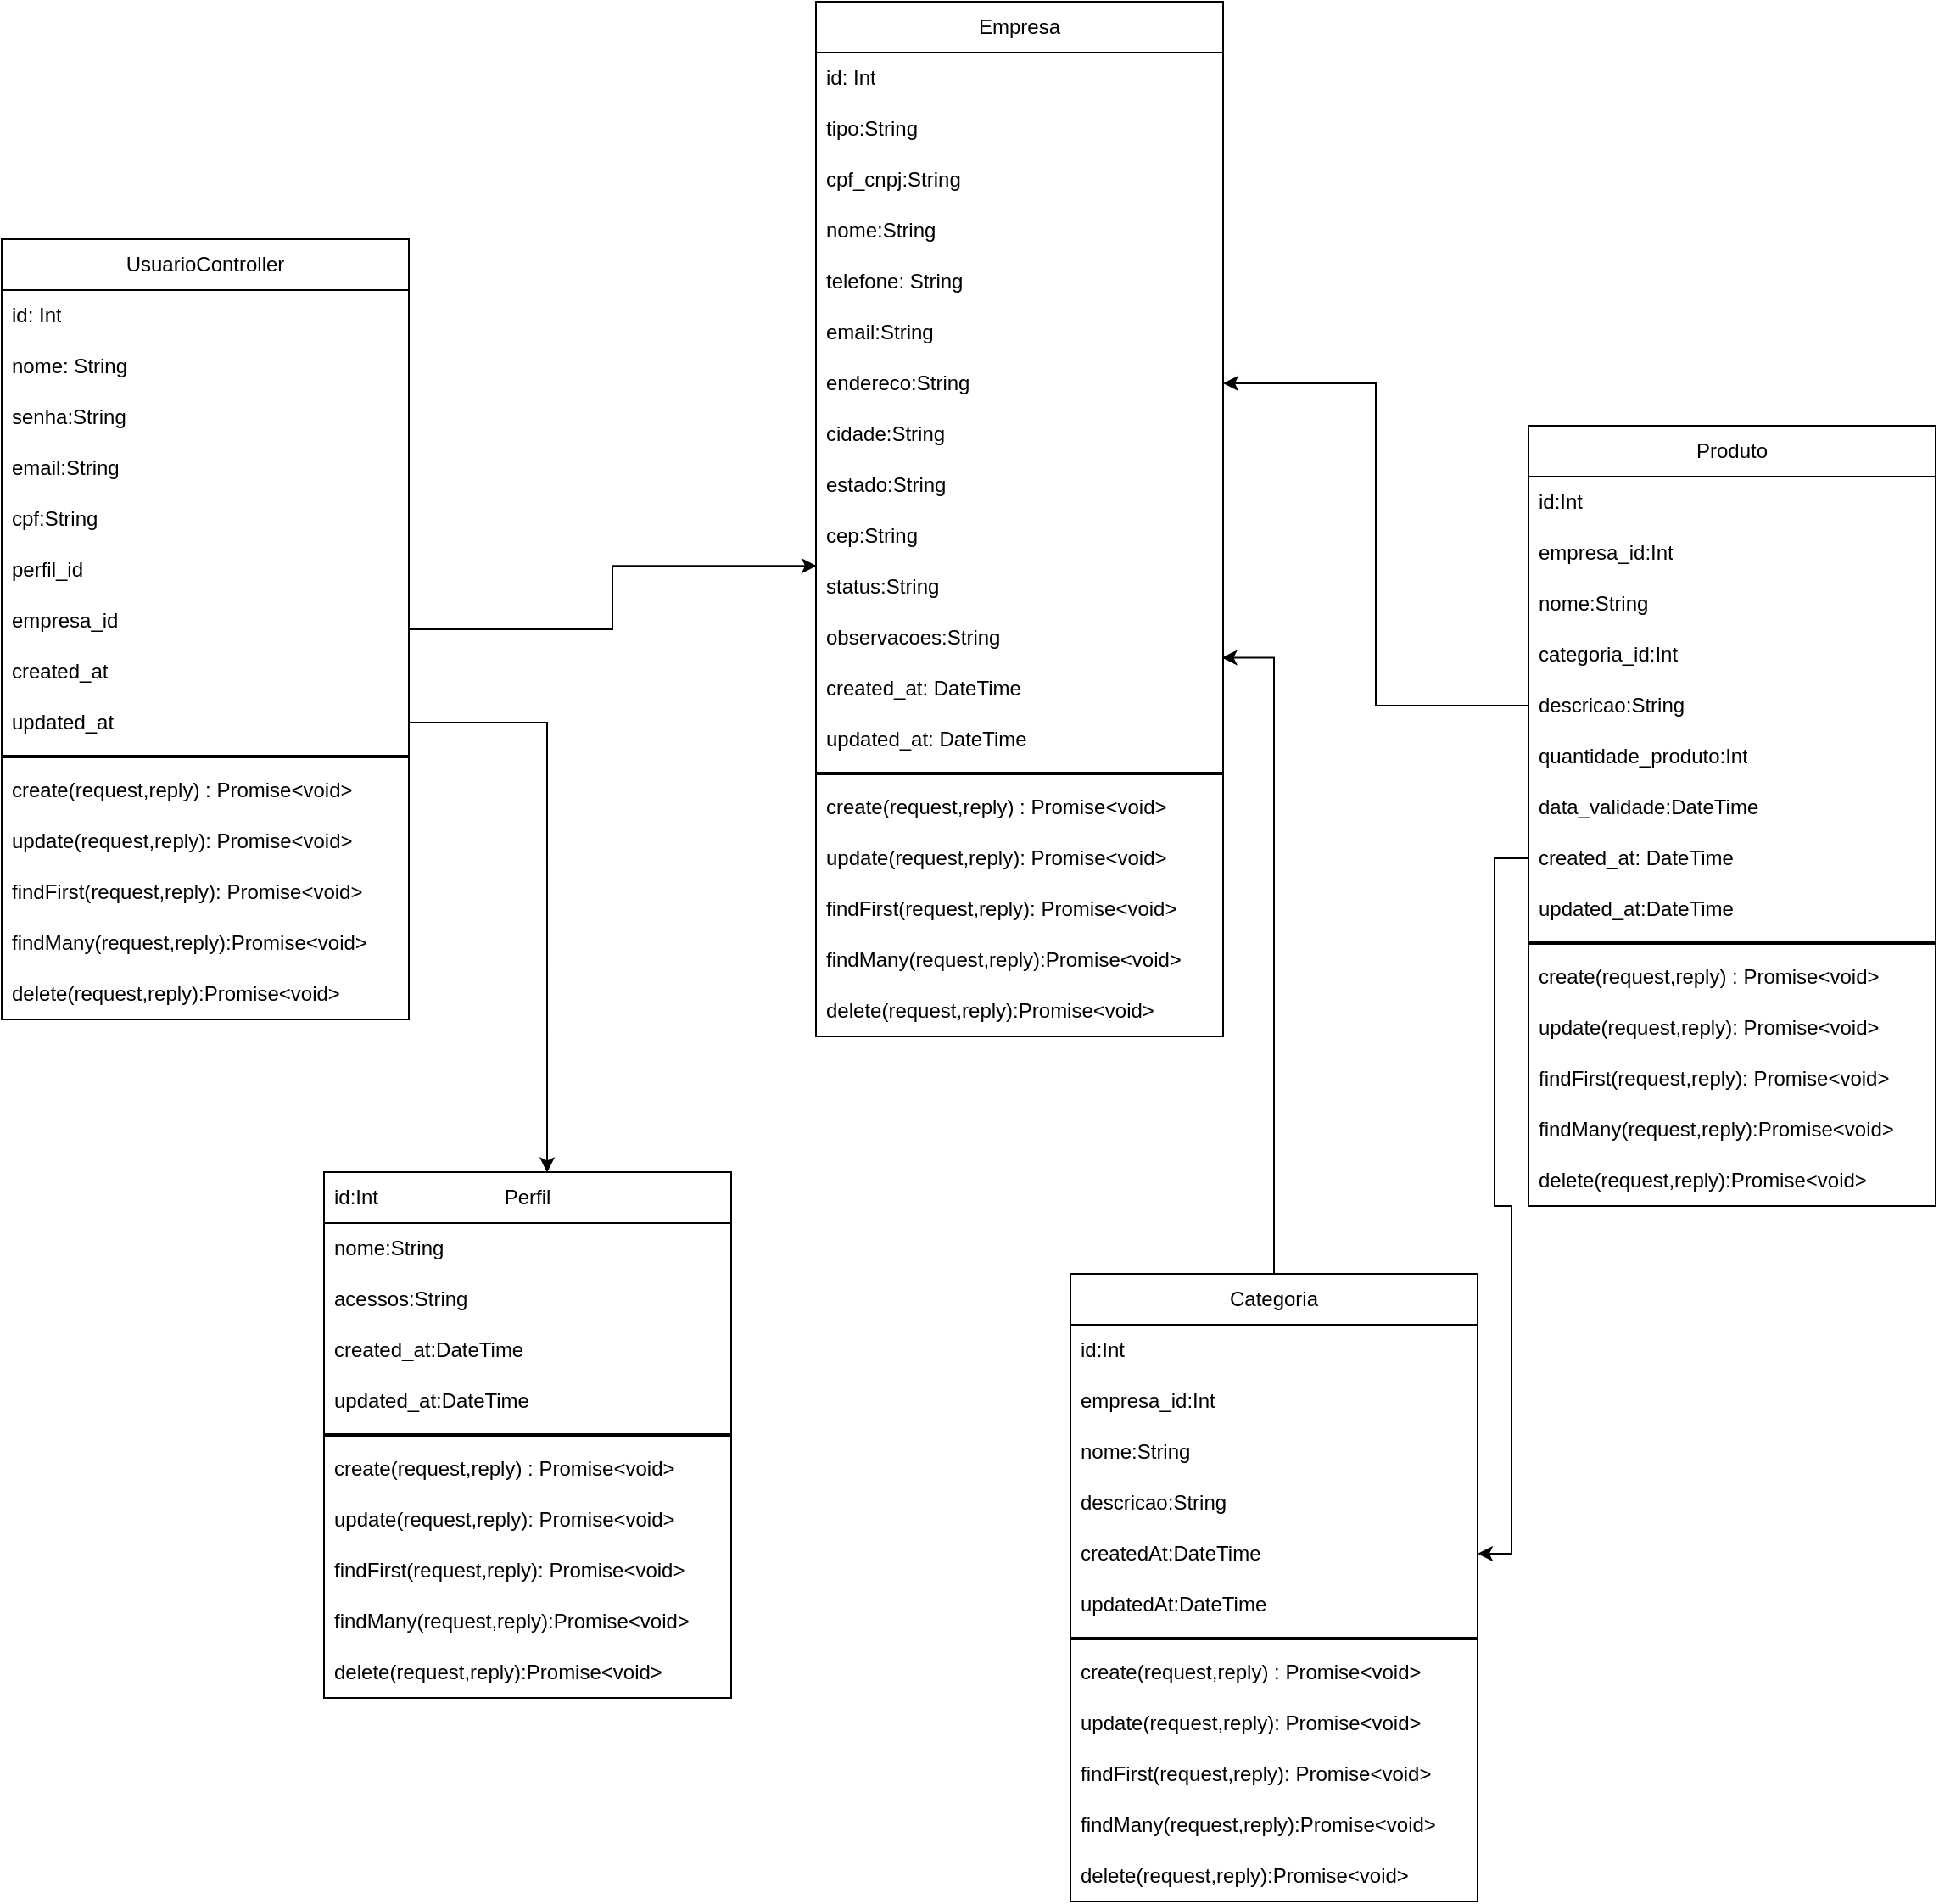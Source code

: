 <mxfile version="24.2.5" type="device">
  <diagram id="lKPcKKC4JBqELyJKfojN" name="Page-1">
    <mxGraphModel dx="2819" dy="2018" grid="1" gridSize="10" guides="1" tooltips="1" connect="1" arrows="1" fold="1" page="1" pageScale="1" pageWidth="850" pageHeight="1100" math="0" shadow="0">
      <root>
        <mxCell id="0" />
        <mxCell id="1" parent="0" />
        <mxCell id="35" value="Categoria" style="swimlane;fontStyle=0;childLayout=stackLayout;horizontal=1;startSize=30;horizontalStack=0;resizeParent=1;resizeParentMax=0;resizeLast=0;collapsible=1;marginBottom=0;whiteSpace=wrap;html=1;" parent="1" vertex="1">
          <mxGeometry x="440" y="330" width="240" height="370" as="geometry" />
        </mxCell>
        <mxCell id="106" value="id:Int" style="text;strokeColor=none;fillColor=none;align=left;verticalAlign=middle;spacingLeft=4;spacingRight=4;overflow=hidden;points=[[0,0.5],[1,0.5]];portConstraint=eastwest;rotatable=0;whiteSpace=wrap;html=1;fontSize=12;" parent="35" vertex="1">
          <mxGeometry y="30" width="240" height="30" as="geometry" />
        </mxCell>
        <mxCell id="112" value="empresa_id:Int" style="text;strokeColor=none;fillColor=none;align=left;verticalAlign=middle;spacingLeft=4;spacingRight=4;overflow=hidden;points=[[0,0.5],[1,0.5]];portConstraint=eastwest;rotatable=0;whiteSpace=wrap;html=1;fontSize=12;" parent="35" vertex="1">
          <mxGeometry y="60" width="240" height="30" as="geometry" />
        </mxCell>
        <mxCell id="114" value="nome:String" style="text;strokeColor=none;fillColor=none;align=left;verticalAlign=middle;spacingLeft=4;spacingRight=4;overflow=hidden;points=[[0,0.5],[1,0.5]];portConstraint=eastwest;rotatable=0;whiteSpace=wrap;html=1;fontSize=12;" parent="35" vertex="1">
          <mxGeometry y="90" width="240" height="30" as="geometry" />
        </mxCell>
        <mxCell id="115" value="descricao:String" style="text;strokeColor=none;fillColor=none;align=left;verticalAlign=middle;spacingLeft=4;spacingRight=4;overflow=hidden;points=[[0,0.5],[1,0.5]];portConstraint=eastwest;rotatable=0;whiteSpace=wrap;html=1;fontSize=12;" parent="35" vertex="1">
          <mxGeometry y="120" width="240" height="30" as="geometry" />
        </mxCell>
        <mxCell id="113" value="createdAt:DateTime" style="text;strokeColor=none;fillColor=none;align=left;verticalAlign=middle;spacingLeft=4;spacingRight=4;overflow=hidden;points=[[0,0.5],[1,0.5]];portConstraint=eastwest;rotatable=0;whiteSpace=wrap;html=1;fontSize=12;" parent="35" vertex="1">
          <mxGeometry y="150" width="240" height="30" as="geometry" />
        </mxCell>
        <mxCell id="111" value="updatedAt:DateTime" style="text;strokeColor=none;fillColor=none;align=left;verticalAlign=middle;spacingLeft=4;spacingRight=4;overflow=hidden;points=[[0,0.5],[1,0.5]];portConstraint=eastwest;rotatable=0;whiteSpace=wrap;html=1;fontSize=12;" parent="35" vertex="1">
          <mxGeometry y="180" width="240" height="30" as="geometry" />
        </mxCell>
        <mxCell id="107" value="" style="line;strokeWidth=2;html=1;fontSize=12;" parent="35" vertex="1">
          <mxGeometry y="210" width="240" height="10" as="geometry" />
        </mxCell>
        <mxCell id="36" value="create(request,reply) : Promise&amp;lt;void&amp;gt;" style="text;strokeColor=none;fillColor=none;align=left;verticalAlign=middle;spacingLeft=4;spacingRight=4;overflow=hidden;points=[[0,0.5],[1,0.5]];portConstraint=eastwest;rotatable=0;whiteSpace=wrap;html=1;" parent="35" vertex="1">
          <mxGeometry y="220" width="240" height="30" as="geometry" />
        </mxCell>
        <mxCell id="37" value="update(request,reply): Promise&amp;lt;void&amp;gt;" style="text;strokeColor=none;fillColor=none;align=left;verticalAlign=middle;spacingLeft=4;spacingRight=4;overflow=hidden;points=[[0,0.5],[1,0.5]];portConstraint=eastwest;rotatable=0;whiteSpace=wrap;html=1;" parent="35" vertex="1">
          <mxGeometry y="250" width="240" height="30" as="geometry" />
        </mxCell>
        <mxCell id="38" value="findFirst(request,reply): Promise&amp;lt;void&amp;gt;" style="text;strokeColor=none;fillColor=none;align=left;verticalAlign=middle;spacingLeft=4;spacingRight=4;overflow=hidden;points=[[0,0.5],[1,0.5]];portConstraint=eastwest;rotatable=0;whiteSpace=wrap;html=1;" parent="35" vertex="1">
          <mxGeometry y="280" width="240" height="30" as="geometry" />
        </mxCell>
        <mxCell id="39" value="findMany(request,reply):Promise&amp;lt;void&amp;gt;" style="text;strokeColor=none;fillColor=none;align=left;verticalAlign=middle;spacingLeft=4;spacingRight=4;overflow=hidden;points=[[0,0.5],[1,0.5]];portConstraint=eastwest;rotatable=0;whiteSpace=wrap;html=1;" parent="35" vertex="1">
          <mxGeometry y="310" width="240" height="30" as="geometry" />
        </mxCell>
        <mxCell id="105" value="delete(request,reply):Promise&amp;lt;void&amp;gt;" style="text;strokeColor=none;fillColor=none;align=left;verticalAlign=middle;spacingLeft=4;spacingRight=4;overflow=hidden;points=[[0,0.5],[1,0.5]];portConstraint=eastwest;rotatable=0;whiteSpace=wrap;html=1;" parent="35" vertex="1">
          <mxGeometry y="340" width="240" height="30" as="geometry" />
        </mxCell>
        <mxCell id="40" value="Perfil" style="swimlane;fontStyle=0;childLayout=stackLayout;horizontal=1;startSize=30;horizontalStack=0;resizeParent=1;resizeParentMax=0;resizeLast=0;collapsible=1;marginBottom=0;whiteSpace=wrap;html=1;" parent="1" vertex="1">
          <mxGeometry y="270" width="240" height="310" as="geometry" />
        </mxCell>
        <mxCell id="99" value="nome:String" style="text;strokeColor=none;fillColor=none;align=left;verticalAlign=middle;spacingLeft=4;spacingRight=4;overflow=hidden;points=[[0,0.5],[1,0.5]];portConstraint=eastwest;rotatable=0;whiteSpace=wrap;html=1;fontSize=12;" parent="40" vertex="1">
          <mxGeometry y="30" width="240" height="30" as="geometry" />
        </mxCell>
        <mxCell id="100" value="acessos:String" style="text;strokeColor=none;fillColor=none;align=left;verticalAlign=middle;spacingLeft=4;spacingRight=4;overflow=hidden;points=[[0,0.5],[1,0.5]];portConstraint=eastwest;rotatable=0;whiteSpace=wrap;html=1;fontSize=12;" parent="40" vertex="1">
          <mxGeometry y="60" width="240" height="30" as="geometry" />
        </mxCell>
        <mxCell id="101" value="created_at:DateTime" style="text;strokeColor=none;fillColor=none;align=left;verticalAlign=middle;spacingLeft=4;spacingRight=4;overflow=hidden;points=[[0,0.5],[1,0.5]];portConstraint=eastwest;rotatable=0;whiteSpace=wrap;html=1;fontSize=12;" parent="40" vertex="1">
          <mxGeometry y="90" width="240" height="30" as="geometry" />
        </mxCell>
        <mxCell id="98" value="updated_at:DateTime" style="text;strokeColor=none;fillColor=none;align=left;verticalAlign=middle;spacingLeft=4;spacingRight=4;overflow=hidden;points=[[0,0.5],[1,0.5]];portConstraint=eastwest;rotatable=0;whiteSpace=wrap;html=1;fontSize=12;" parent="40" vertex="1">
          <mxGeometry y="120" width="240" height="30" as="geometry" />
        </mxCell>
        <mxCell id="96" value="" style="line;strokeWidth=2;html=1;fontSize=12;" parent="40" vertex="1">
          <mxGeometry y="150" width="240" height="10" as="geometry" />
        </mxCell>
        <mxCell id="41" value="create(request,reply) : Promise&amp;lt;void&amp;gt;" style="text;strokeColor=none;fillColor=none;align=left;verticalAlign=middle;spacingLeft=4;spacingRight=4;overflow=hidden;points=[[0,0.5],[1,0.5]];portConstraint=eastwest;rotatable=0;whiteSpace=wrap;html=1;" parent="40" vertex="1">
          <mxGeometry y="160" width="240" height="30" as="geometry" />
        </mxCell>
        <mxCell id="42" value="update(request,reply): Promise&amp;lt;void&amp;gt;" style="text;strokeColor=none;fillColor=none;align=left;verticalAlign=middle;spacingLeft=4;spacingRight=4;overflow=hidden;points=[[0,0.5],[1,0.5]];portConstraint=eastwest;rotatable=0;whiteSpace=wrap;html=1;" parent="40" vertex="1">
          <mxGeometry y="190" width="240" height="30" as="geometry" />
        </mxCell>
        <mxCell id="43" value="findFirst(request,reply): Promise&amp;lt;void&amp;gt;" style="text;strokeColor=none;fillColor=none;align=left;verticalAlign=middle;spacingLeft=4;spacingRight=4;overflow=hidden;points=[[0,0.5],[1,0.5]];portConstraint=eastwest;rotatable=0;whiteSpace=wrap;html=1;" parent="40" vertex="1">
          <mxGeometry y="220" width="240" height="30" as="geometry" />
        </mxCell>
        <mxCell id="102" value="findMany(request,reply):Promise&amp;lt;void&amp;gt;" style="text;strokeColor=none;fillColor=none;align=left;verticalAlign=middle;spacingLeft=4;spacingRight=4;overflow=hidden;points=[[0,0.5],[1,0.5]];portConstraint=eastwest;rotatable=0;whiteSpace=wrap;html=1;" parent="40" vertex="1">
          <mxGeometry y="250" width="240" height="30" as="geometry" />
        </mxCell>
        <mxCell id="104" value="delete(request,reply):Promise&amp;lt;void&amp;gt;" style="text;strokeColor=none;fillColor=none;align=left;verticalAlign=middle;spacingLeft=4;spacingRight=4;overflow=hidden;points=[[0,0.5],[1,0.5]];portConstraint=eastwest;rotatable=0;whiteSpace=wrap;html=1;" parent="40" vertex="1">
          <mxGeometry y="280" width="240" height="30" as="geometry" />
        </mxCell>
        <mxCell id="45" value="Empresa" style="swimlane;fontStyle=0;childLayout=stackLayout;horizontal=1;startSize=30;horizontalStack=0;resizeParent=1;resizeParentMax=0;resizeLast=0;collapsible=1;marginBottom=0;whiteSpace=wrap;html=1;" parent="1" vertex="1">
          <mxGeometry x="290" y="-420" width="240" height="610" as="geometry" />
        </mxCell>
        <mxCell id="63" value="id: Int" style="text;strokeColor=none;fillColor=none;align=left;verticalAlign=middle;spacingLeft=4;spacingRight=4;overflow=hidden;points=[[0,0.5],[1,0.5]];portConstraint=eastwest;rotatable=0;whiteSpace=wrap;html=1;fontSize=12;" parent="45" vertex="1">
          <mxGeometry y="30" width="240" height="30" as="geometry" />
        </mxCell>
        <mxCell id="65" value="tipo:String" style="text;strokeColor=none;fillColor=none;align=left;verticalAlign=middle;spacingLeft=4;spacingRight=4;overflow=hidden;points=[[0,0.5],[1,0.5]];portConstraint=eastwest;rotatable=0;whiteSpace=wrap;html=1;fontSize=12;" parent="45" vertex="1">
          <mxGeometry y="60" width="240" height="30" as="geometry" />
        </mxCell>
        <mxCell id="64" value="cpf_cnpj:String" style="text;strokeColor=none;fillColor=none;align=left;verticalAlign=middle;spacingLeft=4;spacingRight=4;overflow=hidden;points=[[0,0.5],[1,0.5]];portConstraint=eastwest;rotatable=0;whiteSpace=wrap;html=1;fontSize=12;" parent="45" vertex="1">
          <mxGeometry y="90" width="240" height="30" as="geometry" />
        </mxCell>
        <mxCell id="75" value="nome:String" style="text;strokeColor=none;fillColor=none;align=left;verticalAlign=middle;spacingLeft=4;spacingRight=4;overflow=hidden;points=[[0,0.5],[1,0.5]];portConstraint=eastwest;rotatable=0;whiteSpace=wrap;html=1;fontSize=12;" parent="45" vertex="1">
          <mxGeometry y="120" width="240" height="30" as="geometry" />
        </mxCell>
        <mxCell id="74" value="telefone: String" style="text;strokeColor=none;fillColor=none;align=left;verticalAlign=middle;spacingLeft=4;spacingRight=4;overflow=hidden;points=[[0,0.5],[1,0.5]];portConstraint=eastwest;rotatable=0;whiteSpace=wrap;html=1;fontSize=12;" parent="45" vertex="1">
          <mxGeometry y="150" width="240" height="30" as="geometry" />
        </mxCell>
        <mxCell id="73" value="email:String" style="text;strokeColor=none;fillColor=none;align=left;verticalAlign=middle;spacingLeft=4;spacingRight=4;overflow=hidden;points=[[0,0.5],[1,0.5]];portConstraint=eastwest;rotatable=0;whiteSpace=wrap;html=1;fontSize=12;" parent="45" vertex="1">
          <mxGeometry y="180" width="240" height="30" as="geometry" />
        </mxCell>
        <mxCell id="72" value="endereco:String" style="text;strokeColor=none;fillColor=none;align=left;verticalAlign=middle;spacingLeft=4;spacingRight=4;overflow=hidden;points=[[0,0.5],[1,0.5]];portConstraint=eastwest;rotatable=0;whiteSpace=wrap;html=1;fontSize=12;" parent="45" vertex="1">
          <mxGeometry y="210" width="240" height="30" as="geometry" />
        </mxCell>
        <mxCell id="82" value="cidade:String" style="text;strokeColor=none;fillColor=none;align=left;verticalAlign=middle;spacingLeft=4;spacingRight=4;overflow=hidden;points=[[0,0.5],[1,0.5]];portConstraint=eastwest;rotatable=0;whiteSpace=wrap;html=1;fontSize=12;" parent="45" vertex="1">
          <mxGeometry y="240" width="240" height="30" as="geometry" />
        </mxCell>
        <mxCell id="78" value="estado:String" style="text;strokeColor=none;fillColor=none;align=left;verticalAlign=middle;spacingLeft=4;spacingRight=4;overflow=hidden;points=[[0,0.5],[1,0.5]];portConstraint=eastwest;rotatable=0;whiteSpace=wrap;html=1;fontSize=12;" parent="45" vertex="1">
          <mxGeometry y="270" width="240" height="30" as="geometry" />
        </mxCell>
        <mxCell id="77" value="cep:String" style="text;strokeColor=none;fillColor=none;align=left;verticalAlign=middle;spacingLeft=4;spacingRight=4;overflow=hidden;points=[[0,0.5],[1,0.5]];portConstraint=eastwest;rotatable=0;whiteSpace=wrap;html=1;fontSize=12;" parent="45" vertex="1">
          <mxGeometry y="300" width="240" height="30" as="geometry" />
        </mxCell>
        <mxCell id="79" value="status:String" style="text;strokeColor=none;fillColor=none;align=left;verticalAlign=middle;spacingLeft=4;spacingRight=4;overflow=hidden;points=[[0,0.5],[1,0.5]];portConstraint=eastwest;rotatable=0;whiteSpace=wrap;html=1;fontSize=12;" parent="45" vertex="1">
          <mxGeometry y="330" width="240" height="30" as="geometry" />
        </mxCell>
        <mxCell id="76" value="observacoes:String" style="text;strokeColor=none;fillColor=none;align=left;verticalAlign=middle;spacingLeft=4;spacingRight=4;overflow=hidden;points=[[0,0.5],[1,0.5]];portConstraint=eastwest;rotatable=0;whiteSpace=wrap;html=1;fontSize=12;" parent="45" vertex="1">
          <mxGeometry y="360" width="240" height="30" as="geometry" />
        </mxCell>
        <mxCell id="80" value="created_at: DateTime" style="text;strokeColor=none;fillColor=none;align=left;verticalAlign=middle;spacingLeft=4;spacingRight=4;overflow=hidden;points=[[0,0.5],[1,0.5]];portConstraint=eastwest;rotatable=0;whiteSpace=wrap;html=1;fontSize=12;" parent="45" vertex="1">
          <mxGeometry y="390" width="240" height="30" as="geometry" />
        </mxCell>
        <mxCell id="81" value="updated_at: DateTime" style="text;strokeColor=none;fillColor=none;align=left;verticalAlign=middle;spacingLeft=4;spacingRight=4;overflow=hidden;points=[[0,0.5],[1,0.5]];portConstraint=eastwest;rotatable=0;whiteSpace=wrap;html=1;fontSize=12;" parent="45" vertex="1">
          <mxGeometry y="420" width="240" height="30" as="geometry" />
        </mxCell>
        <mxCell id="70" value="" style="line;strokeWidth=2;html=1;fontSize=12;" parent="45" vertex="1">
          <mxGeometry y="450" width="240" height="10" as="geometry" />
        </mxCell>
        <mxCell id="46" value="create(request,reply) : Promise&amp;lt;void&amp;gt;" style="text;strokeColor=none;fillColor=none;align=left;verticalAlign=middle;spacingLeft=4;spacingRight=4;overflow=hidden;points=[[0,0.5],[1,0.5]];portConstraint=eastwest;rotatable=0;whiteSpace=wrap;html=1;" parent="45" vertex="1">
          <mxGeometry y="460" width="240" height="30" as="geometry" />
        </mxCell>
        <mxCell id="47" value="update(request,reply): Promise&amp;lt;void&amp;gt;" style="text;strokeColor=none;fillColor=none;align=left;verticalAlign=middle;spacingLeft=4;spacingRight=4;overflow=hidden;points=[[0,0.5],[1,0.5]];portConstraint=eastwest;rotatable=0;whiteSpace=wrap;html=1;" parent="45" vertex="1">
          <mxGeometry y="490" width="240" height="30" as="geometry" />
        </mxCell>
        <mxCell id="48" value="findFirst(request,reply): Promise&amp;lt;void&amp;gt;" style="text;strokeColor=none;fillColor=none;align=left;verticalAlign=middle;spacingLeft=4;spacingRight=4;overflow=hidden;points=[[0,0.5],[1,0.5]];portConstraint=eastwest;rotatable=0;whiteSpace=wrap;html=1;" parent="45" vertex="1">
          <mxGeometry y="520" width="240" height="30" as="geometry" />
        </mxCell>
        <mxCell id="86" value="findMany(request,reply):Promise&amp;lt;void&amp;gt;" style="text;strokeColor=none;fillColor=none;align=left;verticalAlign=middle;spacingLeft=4;spacingRight=4;overflow=hidden;points=[[0,0.5],[1,0.5]];portConstraint=eastwest;rotatable=0;whiteSpace=wrap;html=1;" parent="45" vertex="1">
          <mxGeometry y="550" width="240" height="30" as="geometry" />
        </mxCell>
        <mxCell id="49" value="delete(request,reply):Promise&amp;lt;void&amp;gt;" style="text;strokeColor=none;fillColor=none;align=left;verticalAlign=middle;spacingLeft=4;spacingRight=4;overflow=hidden;points=[[0,0.5],[1,0.5]];portConstraint=eastwest;rotatable=0;whiteSpace=wrap;html=1;" parent="45" vertex="1">
          <mxGeometry y="580" width="240" height="30" as="geometry" />
        </mxCell>
        <mxCell id="52" value="Produto" style="swimlane;fontStyle=0;childLayout=stackLayout;horizontal=1;startSize=30;horizontalStack=0;resizeParent=1;resizeParentMax=0;resizeLast=0;collapsible=1;marginBottom=0;whiteSpace=wrap;html=1;" parent="1" vertex="1">
          <mxGeometry x="710" y="-170" width="240" height="460" as="geometry" />
        </mxCell>
        <mxCell id="109" value="id:Int" style="text;strokeColor=none;fillColor=none;align=left;verticalAlign=middle;spacingLeft=4;spacingRight=4;overflow=hidden;points=[[0,0.5],[1,0.5]];portConstraint=eastwest;rotatable=0;whiteSpace=wrap;html=1;fontSize=12;" parent="52" vertex="1">
          <mxGeometry y="30" width="240" height="30" as="geometry" />
        </mxCell>
        <mxCell id="117" value="empresa_id:Int" style="text;strokeColor=none;fillColor=none;align=left;verticalAlign=middle;spacingLeft=4;spacingRight=4;overflow=hidden;points=[[0,0.5],[1,0.5]];portConstraint=eastwest;rotatable=0;whiteSpace=wrap;html=1;fontSize=12;" parent="52" vertex="1">
          <mxGeometry y="60" width="240" height="30" as="geometry" />
        </mxCell>
        <mxCell id="116" value="nome:String" style="text;strokeColor=none;fillColor=none;align=left;verticalAlign=middle;spacingLeft=4;spacingRight=4;overflow=hidden;points=[[0,0.5],[1,0.5]];portConstraint=eastwest;rotatable=0;whiteSpace=wrap;html=1;fontSize=12;" parent="52" vertex="1">
          <mxGeometry y="90" width="240" height="30" as="geometry" />
        </mxCell>
        <mxCell id="121" value="categoria_id:Int" style="text;strokeColor=none;fillColor=none;align=left;verticalAlign=middle;spacingLeft=4;spacingRight=4;overflow=hidden;points=[[0,0.5],[1,0.5]];portConstraint=eastwest;rotatable=0;whiteSpace=wrap;html=1;fontSize=12;" parent="52" vertex="1">
          <mxGeometry y="120" width="240" height="30" as="geometry" />
        </mxCell>
        <mxCell id="123" value="descricao:String" style="text;strokeColor=none;fillColor=none;align=left;verticalAlign=middle;spacingLeft=4;spacingRight=4;overflow=hidden;points=[[0,0.5],[1,0.5]];portConstraint=eastwest;rotatable=0;whiteSpace=wrap;html=1;fontSize=12;" parent="52" vertex="1">
          <mxGeometry y="150" width="240" height="30" as="geometry" />
        </mxCell>
        <mxCell id="122" value="quantidade_produto:Int" style="text;strokeColor=none;fillColor=none;align=left;verticalAlign=middle;spacingLeft=4;spacingRight=4;overflow=hidden;points=[[0,0.5],[1,0.5]];portConstraint=eastwest;rotatable=0;whiteSpace=wrap;html=1;fontSize=12;" parent="52" vertex="1">
          <mxGeometry y="180" width="240" height="30" as="geometry" />
        </mxCell>
        <mxCell id="120" value="data_validade:DateTime" style="text;strokeColor=none;fillColor=none;align=left;verticalAlign=middle;spacingLeft=4;spacingRight=4;overflow=hidden;points=[[0,0.5],[1,0.5]];portConstraint=eastwest;rotatable=0;whiteSpace=wrap;html=1;fontSize=12;" parent="52" vertex="1">
          <mxGeometry y="210" width="240" height="30" as="geometry" />
        </mxCell>
        <mxCell id="118" value="created_at: DateTime" style="text;strokeColor=none;fillColor=none;align=left;verticalAlign=middle;spacingLeft=4;spacingRight=4;overflow=hidden;points=[[0,0.5],[1,0.5]];portConstraint=eastwest;rotatable=0;whiteSpace=wrap;html=1;fontSize=12;" parent="52" vertex="1">
          <mxGeometry y="240" width="240" height="30" as="geometry" />
        </mxCell>
        <mxCell id="119" value="updated_at:DateTime" style="text;strokeColor=none;fillColor=none;align=left;verticalAlign=middle;spacingLeft=4;spacingRight=4;overflow=hidden;points=[[0,0.5],[1,0.5]];portConstraint=eastwest;rotatable=0;whiteSpace=wrap;html=1;fontSize=12;" parent="52" vertex="1">
          <mxGeometry y="270" width="240" height="30" as="geometry" />
        </mxCell>
        <mxCell id="110" value="" style="line;strokeWidth=2;html=1;fontSize=12;" parent="52" vertex="1">
          <mxGeometry y="300" width="240" height="10" as="geometry" />
        </mxCell>
        <mxCell id="53" value="create(request,reply) : Promise&amp;lt;void&amp;gt;" style="text;strokeColor=none;fillColor=none;align=left;verticalAlign=middle;spacingLeft=4;spacingRight=4;overflow=hidden;points=[[0,0.5],[1,0.5]];portConstraint=eastwest;rotatable=0;whiteSpace=wrap;html=1;" parent="52" vertex="1">
          <mxGeometry y="310" width="240" height="30" as="geometry" />
        </mxCell>
        <mxCell id="54" value="update(request,reply): Promise&amp;lt;void&amp;gt;" style="text;strokeColor=none;fillColor=none;align=left;verticalAlign=middle;spacingLeft=4;spacingRight=4;overflow=hidden;points=[[0,0.5],[1,0.5]];portConstraint=eastwest;rotatable=0;whiteSpace=wrap;html=1;" parent="52" vertex="1">
          <mxGeometry y="340" width="240" height="30" as="geometry" />
        </mxCell>
        <mxCell id="55" value="findFirst(request,reply): Promise&amp;lt;void&amp;gt;" style="text;strokeColor=none;fillColor=none;align=left;verticalAlign=middle;spacingLeft=4;spacingRight=4;overflow=hidden;points=[[0,0.5],[1,0.5]];portConstraint=eastwest;rotatable=0;whiteSpace=wrap;html=1;" parent="52" vertex="1">
          <mxGeometry y="370" width="240" height="30" as="geometry" />
        </mxCell>
        <mxCell id="56" value="findMany(request,reply):Promise&amp;lt;void&amp;gt;" style="text;strokeColor=none;fillColor=none;align=left;verticalAlign=middle;spacingLeft=4;spacingRight=4;overflow=hidden;points=[[0,0.5],[1,0.5]];portConstraint=eastwest;rotatable=0;whiteSpace=wrap;html=1;" parent="52" vertex="1">
          <mxGeometry y="400" width="240" height="30" as="geometry" />
        </mxCell>
        <mxCell id="108" value="delete(request,reply):Promise&amp;lt;void&amp;gt;" style="text;strokeColor=none;fillColor=none;align=left;verticalAlign=middle;spacingLeft=4;spacingRight=4;overflow=hidden;points=[[0,0.5],[1,0.5]];portConstraint=eastwest;rotatable=0;whiteSpace=wrap;html=1;" parent="52" vertex="1">
          <mxGeometry y="430" width="240" height="30" as="geometry" />
        </mxCell>
        <mxCell id="57" value="UsuarioController" style="swimlane;fontStyle=0;childLayout=stackLayout;horizontal=1;startSize=30;horizontalStack=0;resizeParent=1;resizeParentMax=0;resizeLast=0;collapsible=1;marginBottom=0;whiteSpace=wrap;html=1;" parent="1" vertex="1">
          <mxGeometry x="-190" y="-280" width="240" height="460" as="geometry" />
        </mxCell>
        <mxCell id="66" value="id: Int" style="text;strokeColor=none;fillColor=none;align=left;verticalAlign=middle;spacingLeft=4;spacingRight=4;overflow=hidden;points=[[0,0.5],[1,0.5]];portConstraint=eastwest;rotatable=0;whiteSpace=wrap;html=1;fontSize=12;" parent="57" vertex="1">
          <mxGeometry y="30" width="240" height="30" as="geometry" />
        </mxCell>
        <mxCell id="85" value="nome: String" style="text;strokeColor=none;fillColor=none;align=left;verticalAlign=middle;spacingLeft=4;spacingRight=4;overflow=hidden;points=[[0,0.5],[1,0.5]];portConstraint=eastwest;rotatable=0;whiteSpace=wrap;html=1;fontSize=12;" parent="57" vertex="1">
          <mxGeometry y="60" width="240" height="30" as="geometry" />
        </mxCell>
        <mxCell id="89" value="senha:String" style="text;strokeColor=none;fillColor=none;align=left;verticalAlign=middle;spacingLeft=4;spacingRight=4;overflow=hidden;points=[[0,0.5],[1,0.5]];portConstraint=eastwest;rotatable=0;whiteSpace=wrap;html=1;fontSize=12;" parent="57" vertex="1">
          <mxGeometry y="90" width="240" height="30" as="geometry" />
        </mxCell>
        <mxCell id="90" value="email:String" style="text;strokeColor=none;fillColor=none;align=left;verticalAlign=middle;spacingLeft=4;spacingRight=4;overflow=hidden;points=[[0,0.5],[1,0.5]];portConstraint=eastwest;rotatable=0;whiteSpace=wrap;html=1;fontSize=12;" parent="57" vertex="1">
          <mxGeometry y="120" width="240" height="30" as="geometry" />
        </mxCell>
        <mxCell id="91" value="cpf:String" style="text;strokeColor=none;fillColor=none;align=left;verticalAlign=middle;spacingLeft=4;spacingRight=4;overflow=hidden;points=[[0,0.5],[1,0.5]];portConstraint=eastwest;rotatable=0;whiteSpace=wrap;html=1;fontSize=12;" parent="57" vertex="1">
          <mxGeometry y="150" width="240" height="30" as="geometry" />
        </mxCell>
        <mxCell id="92" value="perfil_id" style="text;strokeColor=none;fillColor=none;align=left;verticalAlign=middle;spacingLeft=4;spacingRight=4;overflow=hidden;points=[[0,0.5],[1,0.5]];portConstraint=eastwest;rotatable=0;whiteSpace=wrap;html=1;fontSize=12;" parent="57" vertex="1">
          <mxGeometry y="180" width="240" height="30" as="geometry" />
        </mxCell>
        <mxCell id="93" value="empresa_id" style="text;strokeColor=none;fillColor=none;align=left;verticalAlign=middle;spacingLeft=4;spacingRight=4;overflow=hidden;points=[[0,0.5],[1,0.5]];portConstraint=eastwest;rotatable=0;whiteSpace=wrap;html=1;fontSize=12;" parent="57" vertex="1">
          <mxGeometry y="210" width="240" height="30" as="geometry" />
        </mxCell>
        <mxCell id="94" value="created_at" style="text;strokeColor=none;fillColor=none;align=left;verticalAlign=middle;spacingLeft=4;spacingRight=4;overflow=hidden;points=[[0,0.5],[1,0.5]];portConstraint=eastwest;rotatable=0;whiteSpace=wrap;html=1;fontSize=12;" parent="57" vertex="1">
          <mxGeometry y="240" width="240" height="30" as="geometry" />
        </mxCell>
        <mxCell id="95" value="updated_at" style="text;strokeColor=none;fillColor=none;align=left;verticalAlign=middle;spacingLeft=4;spacingRight=4;overflow=hidden;points=[[0,0.5],[1,0.5]];portConstraint=eastwest;rotatable=0;whiteSpace=wrap;html=1;fontSize=12;" parent="57" vertex="1">
          <mxGeometry y="270" width="240" height="30" as="geometry" />
        </mxCell>
        <mxCell id="84" value="" style="line;strokeWidth=2;html=1;fontSize=12;" parent="57" vertex="1">
          <mxGeometry y="300" width="240" height="10" as="geometry" />
        </mxCell>
        <mxCell id="58" value="create(request,reply) : Promise&amp;lt;void&amp;gt;" style="text;strokeColor=none;fillColor=none;align=left;verticalAlign=middle;spacingLeft=4;spacingRight=4;overflow=hidden;points=[[0,0.5],[1,0.5]];portConstraint=eastwest;rotatable=0;whiteSpace=wrap;html=1;" parent="57" vertex="1">
          <mxGeometry y="310" width="240" height="30" as="geometry" />
        </mxCell>
        <mxCell id="59" value="update(request,reply): Promise&amp;lt;void&amp;gt;" style="text;strokeColor=none;fillColor=none;align=left;verticalAlign=middle;spacingLeft=4;spacingRight=4;overflow=hidden;points=[[0,0.5],[1,0.5]];portConstraint=eastwest;rotatable=0;whiteSpace=wrap;html=1;" parent="57" vertex="1">
          <mxGeometry y="340" width="240" height="30" as="geometry" />
        </mxCell>
        <mxCell id="60" value="findFirst(request,reply): Promise&amp;lt;void&amp;gt;" style="text;strokeColor=none;fillColor=none;align=left;verticalAlign=middle;spacingLeft=4;spacingRight=4;overflow=hidden;points=[[0,0.5],[1,0.5]];portConstraint=eastwest;rotatable=0;whiteSpace=wrap;html=1;" parent="57" vertex="1">
          <mxGeometry y="370" width="240" height="30" as="geometry" />
        </mxCell>
        <mxCell id="61" value="findMany(request,reply):Promise&amp;lt;void&amp;gt;" style="text;strokeColor=none;fillColor=none;align=left;verticalAlign=middle;spacingLeft=4;spacingRight=4;overflow=hidden;points=[[0,0.5],[1,0.5]];portConstraint=eastwest;rotatable=0;whiteSpace=wrap;html=1;" parent="57" vertex="1">
          <mxGeometry y="400" width="240" height="30" as="geometry" />
        </mxCell>
        <mxCell id="88" value="delete(request,reply):Promise&amp;lt;void&amp;gt;" style="text;strokeColor=none;fillColor=none;align=left;verticalAlign=middle;spacingLeft=4;spacingRight=4;overflow=hidden;points=[[0,0.5],[1,0.5]];portConstraint=eastwest;rotatable=0;whiteSpace=wrap;html=1;" parent="57" vertex="1">
          <mxGeometry y="430" width="240" height="30" as="geometry" />
        </mxCell>
        <mxCell id="97" value="id:Int" style="text;strokeColor=none;fillColor=none;align=left;verticalAlign=middle;spacingLeft=4;spacingRight=4;overflow=hidden;points=[[0,0.5],[1,0.5]];portConstraint=eastwest;rotatable=0;whiteSpace=wrap;html=1;fontSize=12;" parent="1" vertex="1">
          <mxGeometry y="270" width="240" height="30" as="geometry" />
        </mxCell>
        <mxCell id="DctoD8m3aG4JOxWC9Uk1-123" style="edgeStyle=orthogonalEdgeStyle;rounded=0;orthogonalLoop=1;jettySize=auto;html=1;entryX=1;entryY=0.5;entryDx=0;entryDy=0;" edge="1" parent="1" source="123" target="72">
          <mxGeometry relative="1" as="geometry" />
        </mxCell>
        <mxCell id="DctoD8m3aG4JOxWC9Uk1-124" style="edgeStyle=orthogonalEdgeStyle;rounded=0;orthogonalLoop=1;jettySize=auto;html=1;entryX=0.002;entryY=0.086;entryDx=0;entryDy=0;entryPerimeter=0;" edge="1" parent="1" source="57" target="79">
          <mxGeometry relative="1" as="geometry" />
        </mxCell>
        <mxCell id="DctoD8m3aG4JOxWC9Uk1-125" style="edgeStyle=orthogonalEdgeStyle;rounded=0;orthogonalLoop=1;jettySize=auto;html=1;entryX=0.548;entryY=0.008;entryDx=0;entryDy=0;entryPerimeter=0;" edge="1" parent="1" source="95" target="97">
          <mxGeometry relative="1" as="geometry" />
        </mxCell>
        <mxCell id="DctoD8m3aG4JOxWC9Uk1-126" style="edgeStyle=orthogonalEdgeStyle;rounded=0;orthogonalLoop=1;jettySize=auto;html=1;entryX=1;entryY=0.5;entryDx=0;entryDy=0;" edge="1" parent="1" source="118" target="113">
          <mxGeometry relative="1" as="geometry" />
        </mxCell>
        <mxCell id="DctoD8m3aG4JOxWC9Uk1-127" style="edgeStyle=orthogonalEdgeStyle;rounded=0;orthogonalLoop=1;jettySize=auto;html=1;entryX=0.997;entryY=-0.11;entryDx=0;entryDy=0;entryPerimeter=0;" edge="1" parent="1" source="35" target="80">
          <mxGeometry relative="1" as="geometry" />
        </mxCell>
      </root>
    </mxGraphModel>
  </diagram>
</mxfile>
